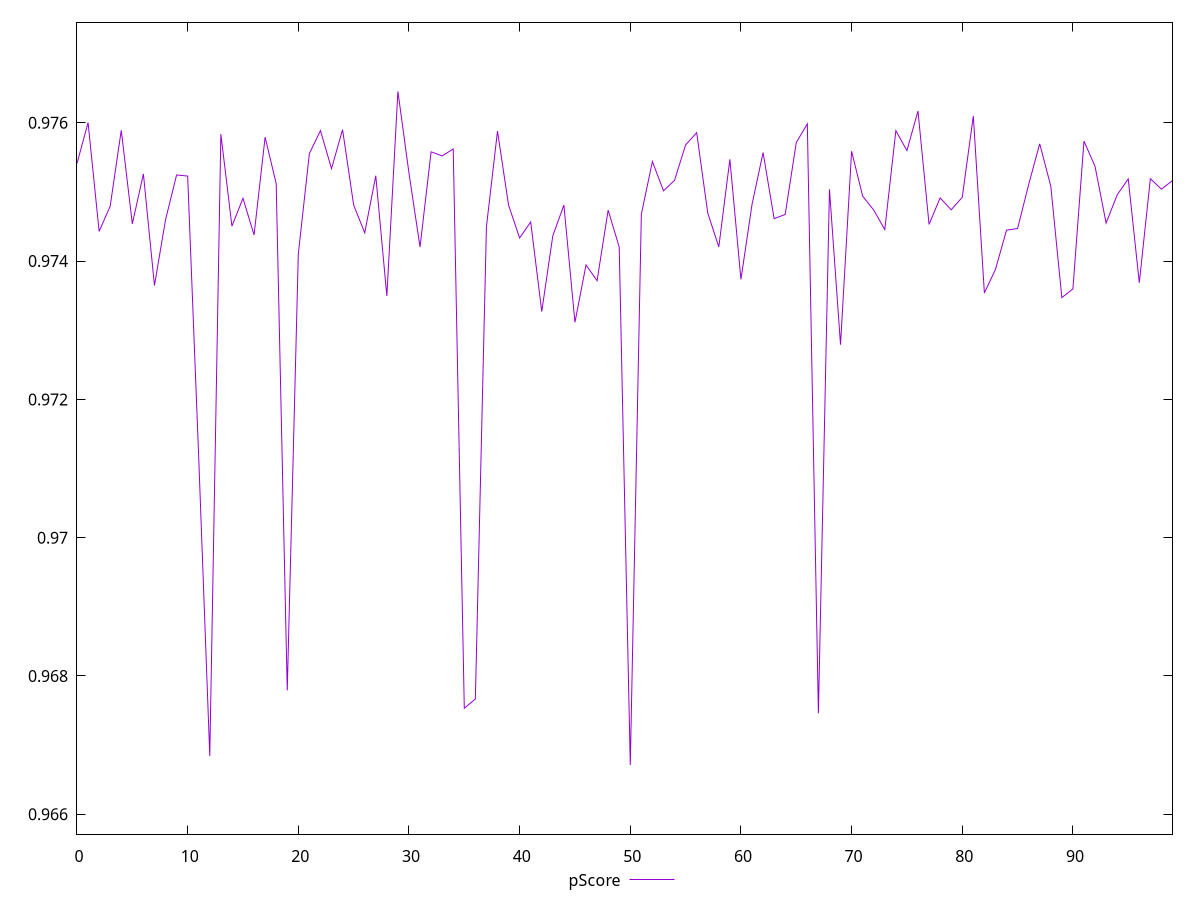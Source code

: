 reset

$pScore <<EOF
0 0.9754127603948495
1 0.9760033540712145
2 0.9744295879342568
3 0.974795693652304
4 0.9758921214503138
5 0.9745384768436688
6 0.9752605429065271
7 0.9736465432776682
8 0.9745968049113156
9 0.9752454995787603
10 0.9752297280260676
11 0.9711574029469463
12 0.9668439813047669
13 0.9758357754282232
14 0.9745054371713615
15 0.9749081217909588
16 0.974378273606141
17 0.9757925656958926
18 0.9751202369865308
19 0.9677911667638426
20 0.9741033312208984
21 0.9755551236338843
22 0.97588717874368
23 0.9753373407236707
24 0.9759007248796414
25 0.9748112914938515
26 0.9744089755757249
27 0.9752343081554637
28 0.9734945366692684
29 0.9764535418014721
30 0.9752724647399169
31 0.9742039819050088
32 0.975580337816599
33 0.9755213484548326
34 0.975621419085211
35 0.9675333384942675
36 0.9676678368519387
37 0.9744957345970369
38 0.9758802695018904
39 0.974808748867628
40 0.9743344375418995
41 0.9745650952874543
42 0.973270285717993
43 0.9743668410008619
44 0.9748098371828706
45 0.9731147009550367
46 0.9739445642000655
47 0.9737165866659322
48 0.9747363582475261
49 0.9742026638522883
50 0.9667126651959529
51 0.9746788591796063
52 0.9754394395594852
53 0.9750161490793621
54 0.975168594767879
55 0.9756802020727837
56 0.9758567821767505
57 0.9746948264980004
58 0.974204932509483
59 0.9754718092852277
60 0.9737351131354381
61 0.9748175344245449
62 0.9755693438488962
63 0.9746142590387443
64 0.9746750367357484
65 0.9757145527561175
66 0.97598454691462
67 0.9674602917034023
68 0.9750373572818511
69 0.9727908454139285
70 0.9755890721322518
71 0.9749387754892334
72 0.9747379765148546
73 0.9744558444844325
74 0.9758863973094918
75 0.9755982597179931
76 0.9761705570912355
77 0.9745303648931154
78 0.9749140535182812
79 0.9747419601773031
80 0.9749224458229304
81 0.9760981541802327
82 0.973539859824046
83 0.9738787099660482
84 0.9744474629773526
85 0.9744704822877441
86 0.9751064939242795
87 0.9756957924990144
88 0.9750857971918114
89 0.9734720494870519
90 0.973597850319752
91 0.9757348712688
92 0.9753700598030451
93 0.9745498349613674
94 0.9749572051067272
95 0.9751886273332645
96 0.9736867758312255
97 0.9751917107593441
98 0.9750408313968016
99 0.9751641663883479
EOF

set key outside below
set xrange [0:99]
set yrange [0.9657126651959529:0.9774535418014721]
set trange [0.9657126651959529:0.9774535418014721]
set terminal svg size 640, 500 enhanced background rgb 'white'
set output "reprap/speed-index/samples/pages+cached+noexternal+nosvg/pScore/values.svg"

plot $pScore title "pScore" with line

reset
